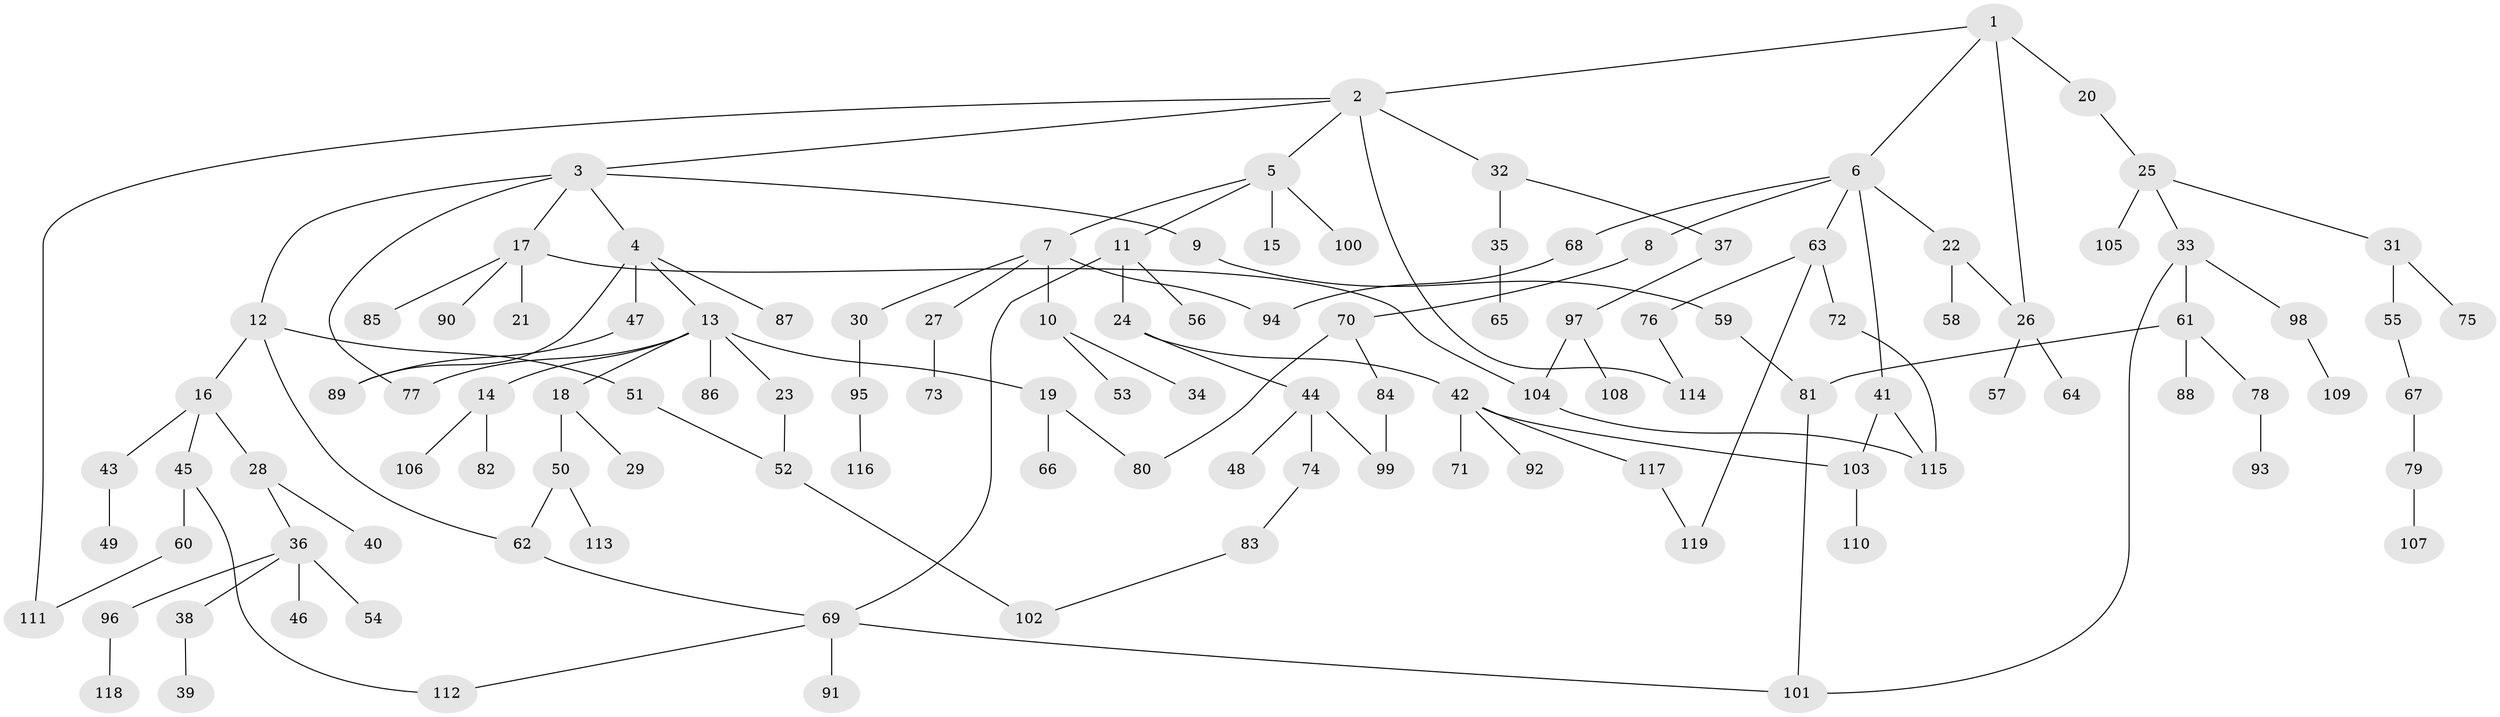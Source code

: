 // coarse degree distribution, {4: 0.0963855421686747, 6: 0.03614457831325301, 5: 0.060240963855421686, 8: 0.012048192771084338, 2: 0.30120481927710846, 3: 0.10843373493975904, 7: 0.024096385542168676, 1: 0.3614457831325301}
// Generated by graph-tools (version 1.1) at 2025/16/03/04/25 18:16:54]
// undirected, 119 vertices, 139 edges
graph export_dot {
graph [start="1"]
  node [color=gray90,style=filled];
  1;
  2;
  3;
  4;
  5;
  6;
  7;
  8;
  9;
  10;
  11;
  12;
  13;
  14;
  15;
  16;
  17;
  18;
  19;
  20;
  21;
  22;
  23;
  24;
  25;
  26;
  27;
  28;
  29;
  30;
  31;
  32;
  33;
  34;
  35;
  36;
  37;
  38;
  39;
  40;
  41;
  42;
  43;
  44;
  45;
  46;
  47;
  48;
  49;
  50;
  51;
  52;
  53;
  54;
  55;
  56;
  57;
  58;
  59;
  60;
  61;
  62;
  63;
  64;
  65;
  66;
  67;
  68;
  69;
  70;
  71;
  72;
  73;
  74;
  75;
  76;
  77;
  78;
  79;
  80;
  81;
  82;
  83;
  84;
  85;
  86;
  87;
  88;
  89;
  90;
  91;
  92;
  93;
  94;
  95;
  96;
  97;
  98;
  99;
  100;
  101;
  102;
  103;
  104;
  105;
  106;
  107;
  108;
  109;
  110;
  111;
  112;
  113;
  114;
  115;
  116;
  117;
  118;
  119;
  1 -- 2;
  1 -- 6;
  1 -- 20;
  1 -- 26;
  2 -- 3;
  2 -- 5;
  2 -- 32;
  2 -- 111;
  2 -- 114;
  3 -- 4;
  3 -- 9;
  3 -- 12;
  3 -- 17;
  3 -- 77;
  4 -- 13;
  4 -- 47;
  4 -- 87;
  4 -- 89;
  5 -- 7;
  5 -- 11;
  5 -- 15;
  5 -- 100;
  6 -- 8;
  6 -- 22;
  6 -- 41;
  6 -- 63;
  6 -- 68;
  7 -- 10;
  7 -- 27;
  7 -- 30;
  7 -- 94;
  8 -- 70;
  9 -- 59;
  10 -- 34;
  10 -- 53;
  11 -- 24;
  11 -- 56;
  11 -- 69;
  12 -- 16;
  12 -- 51;
  12 -- 62;
  13 -- 14;
  13 -- 18;
  13 -- 19;
  13 -- 23;
  13 -- 86;
  13 -- 77;
  14 -- 82;
  14 -- 106;
  16 -- 28;
  16 -- 43;
  16 -- 45;
  17 -- 21;
  17 -- 85;
  17 -- 90;
  17 -- 104;
  18 -- 29;
  18 -- 50;
  19 -- 66;
  19 -- 80;
  20 -- 25;
  22 -- 26;
  22 -- 58;
  23 -- 52;
  24 -- 42;
  24 -- 44;
  25 -- 31;
  25 -- 33;
  25 -- 105;
  26 -- 57;
  26 -- 64;
  27 -- 73;
  28 -- 36;
  28 -- 40;
  30 -- 95;
  31 -- 55;
  31 -- 75;
  32 -- 35;
  32 -- 37;
  33 -- 61;
  33 -- 98;
  33 -- 101;
  35 -- 65;
  36 -- 38;
  36 -- 46;
  36 -- 54;
  36 -- 96;
  37 -- 97;
  38 -- 39;
  41 -- 103;
  41 -- 115;
  42 -- 71;
  42 -- 92;
  42 -- 103;
  42 -- 117;
  43 -- 49;
  44 -- 48;
  44 -- 74;
  44 -- 99;
  45 -- 60;
  45 -- 112;
  47 -- 89;
  50 -- 62;
  50 -- 113;
  51 -- 52;
  52 -- 102;
  55 -- 67;
  59 -- 81;
  60 -- 111;
  61 -- 78;
  61 -- 88;
  61 -- 81;
  62 -- 69;
  63 -- 72;
  63 -- 76;
  63 -- 119;
  67 -- 79;
  68 -- 94;
  69 -- 91;
  69 -- 112;
  69 -- 101;
  70 -- 80;
  70 -- 84;
  72 -- 115;
  74 -- 83;
  76 -- 114;
  78 -- 93;
  79 -- 107;
  81 -- 101;
  83 -- 102;
  84 -- 99;
  95 -- 116;
  96 -- 118;
  97 -- 104;
  97 -- 108;
  98 -- 109;
  103 -- 110;
  104 -- 115;
  117 -- 119;
}
